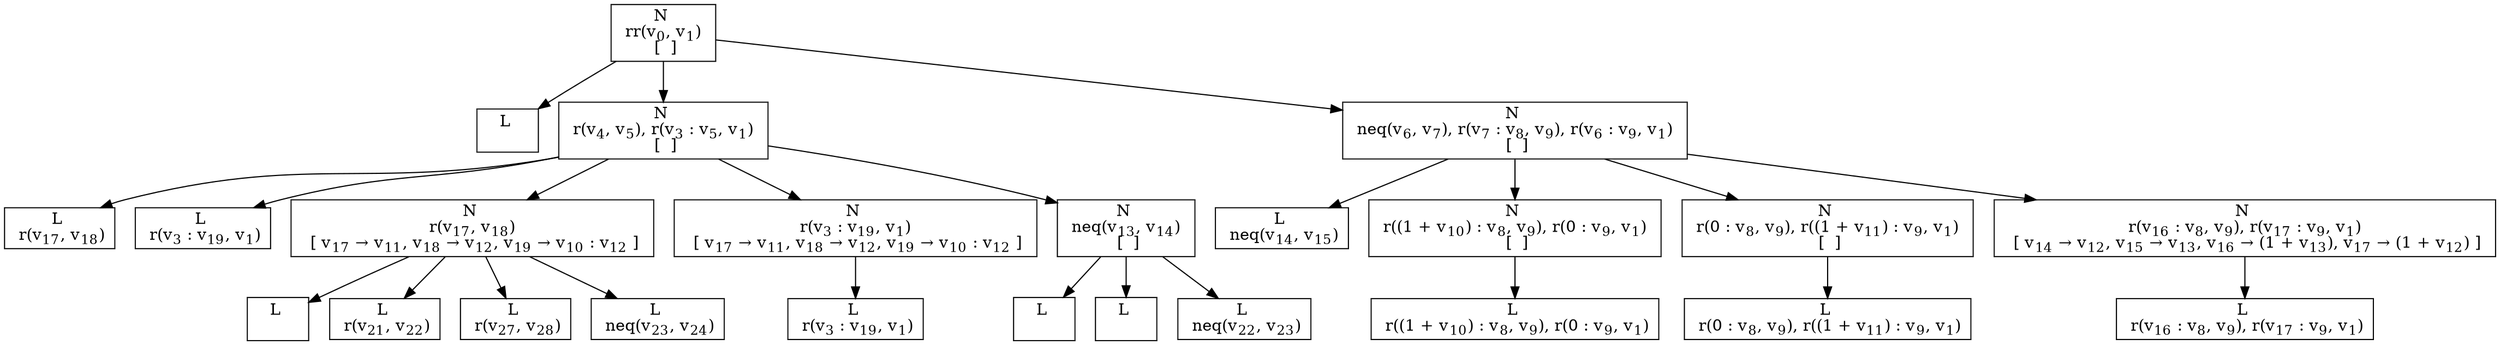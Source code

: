 digraph {
    graph [rankdir=TB
          ,bgcolor=transparent];
    node [shape=box
         ,fillcolor=white
         ,style=filled];
    0 [label=<N <BR/> rr(v<SUB>0</SUB>, v<SUB>1</SUB>) <BR/>  [  ] >];
    1 [label=<L <BR/> >];
    2 [label=<N <BR/> r(v<SUB>4</SUB>, v<SUB>5</SUB>), r(v<SUB>3</SUB> : v<SUB>5</SUB>, v<SUB>1</SUB>) <BR/>  [  ] >];
    3 [label=<N <BR/> neq(v<SUB>6</SUB>, v<SUB>7</SUB>), r(v<SUB>7</SUB> : v<SUB>8</SUB>, v<SUB>9</SUB>), r(v<SUB>6</SUB> : v<SUB>9</SUB>, v<SUB>1</SUB>) <BR/>  [  ] >];
    4 [label=<L <BR/> r(v<SUB>17</SUB>, v<SUB>18</SUB>)>];
    5 [label=<L <BR/> r(v<SUB>3</SUB> : v<SUB>19</SUB>, v<SUB>1</SUB>)>];
    6 [label=<N <BR/> r(v<SUB>17</SUB>, v<SUB>18</SUB>) <BR/>  [ v<SUB>17</SUB> &rarr; v<SUB>11</SUB>, v<SUB>18</SUB> &rarr; v<SUB>12</SUB>, v<SUB>19</SUB> &rarr; v<SUB>10</SUB> : v<SUB>12</SUB> ] >];
    7 [label=<N <BR/> r(v<SUB>3</SUB> : v<SUB>19</SUB>, v<SUB>1</SUB>) <BR/>  [ v<SUB>17</SUB> &rarr; v<SUB>11</SUB>, v<SUB>18</SUB> &rarr; v<SUB>12</SUB>, v<SUB>19</SUB> &rarr; v<SUB>10</SUB> : v<SUB>12</SUB> ] >];
    8 [label=<N <BR/> neq(v<SUB>13</SUB>, v<SUB>14</SUB>) <BR/>  [  ] >];
    9 [label=<L <BR/> >];
    10 [label=<L <BR/> r(v<SUB>21</SUB>, v<SUB>22</SUB>)>];
    11 [label=<L <BR/> r(v<SUB>27</SUB>, v<SUB>28</SUB>)>];
    12 [label=<L <BR/> neq(v<SUB>23</SUB>, v<SUB>24</SUB>)>];
    13 [label=<L <BR/> r(v<SUB>3</SUB> : v<SUB>19</SUB>, v<SUB>1</SUB>)>];
    14 [label=<L <BR/> >];
    15 [label=<L <BR/> >];
    16 [label=<L <BR/> neq(v<SUB>22</SUB>, v<SUB>23</SUB>)>];
    17 [label=<L <BR/> neq(v<SUB>14</SUB>, v<SUB>15</SUB>)>];
    18 [label=<N <BR/> r((1 + v<SUB>10</SUB>) : v<SUB>8</SUB>, v<SUB>9</SUB>), r(0 : v<SUB>9</SUB>, v<SUB>1</SUB>) <BR/>  [  ] >];
    19 [label=<N <BR/> r(0 : v<SUB>8</SUB>, v<SUB>9</SUB>), r((1 + v<SUB>11</SUB>) : v<SUB>9</SUB>, v<SUB>1</SUB>) <BR/>  [  ] >];
    20 [label=<N <BR/> r(v<SUB>16</SUB> : v<SUB>8</SUB>, v<SUB>9</SUB>), r(v<SUB>17</SUB> : v<SUB>9</SUB>, v<SUB>1</SUB>) <BR/>  [ v<SUB>14</SUB> &rarr; v<SUB>12</SUB>, v<SUB>15</SUB> &rarr; v<SUB>13</SUB>, v<SUB>16</SUB> &rarr; (1 + v<SUB>13</SUB>), v<SUB>17</SUB> &rarr; (1 + v<SUB>12</SUB>) ] >];
    21 [label=<L <BR/> r((1 + v<SUB>10</SUB>) : v<SUB>8</SUB>, v<SUB>9</SUB>), r(0 : v<SUB>9</SUB>, v<SUB>1</SUB>)>];
    22 [label=<L <BR/> r(0 : v<SUB>8</SUB>, v<SUB>9</SUB>), r((1 + v<SUB>11</SUB>) : v<SUB>9</SUB>, v<SUB>1</SUB>)>];
    23 [label=<L <BR/> r(v<SUB>16</SUB> : v<SUB>8</SUB>, v<SUB>9</SUB>), r(v<SUB>17</SUB> : v<SUB>9</SUB>, v<SUB>1</SUB>)>];
    0 -> 1 [label=""];
    0 -> 2 [label=""];
    0 -> 3 [label=""];
    2 -> 4 [label=""];
    2 -> 5 [label=""];
    2 -> 6 [label=""];
    2 -> 7 [label=""];
    2 -> 8 [label=""];
    3 -> 17 [label=""];
    3 -> 18 [label=""];
    3 -> 19 [label=""];
    3 -> 20 [label=""];
    6 -> 9 [label=""];
    6 -> 10 [label=""];
    6 -> 11 [label=""];
    6 -> 12 [label=""];
    7 -> 13 [label=""];
    8 -> 14 [label=""];
    8 -> 15 [label=""];
    8 -> 16 [label=""];
    18 -> 21 [label=""];
    19 -> 22 [label=""];
    20 -> 23 [label=""];
}